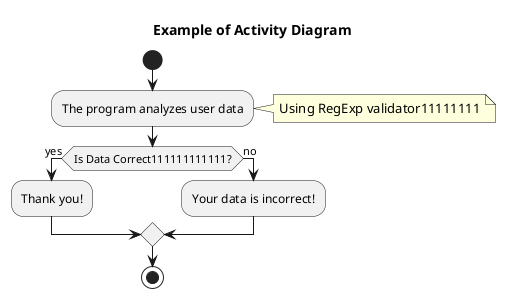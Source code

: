 @startuml

title Example of Activity Diagram 

start

:The program analyzes user data; 
note right: Using RegExp validator11111111

if (Is Data Correct111111111111?) then (yes)
  :Thank you!;
else (no)
  :Your data is incorrect!;
endif

stop

@enduml
